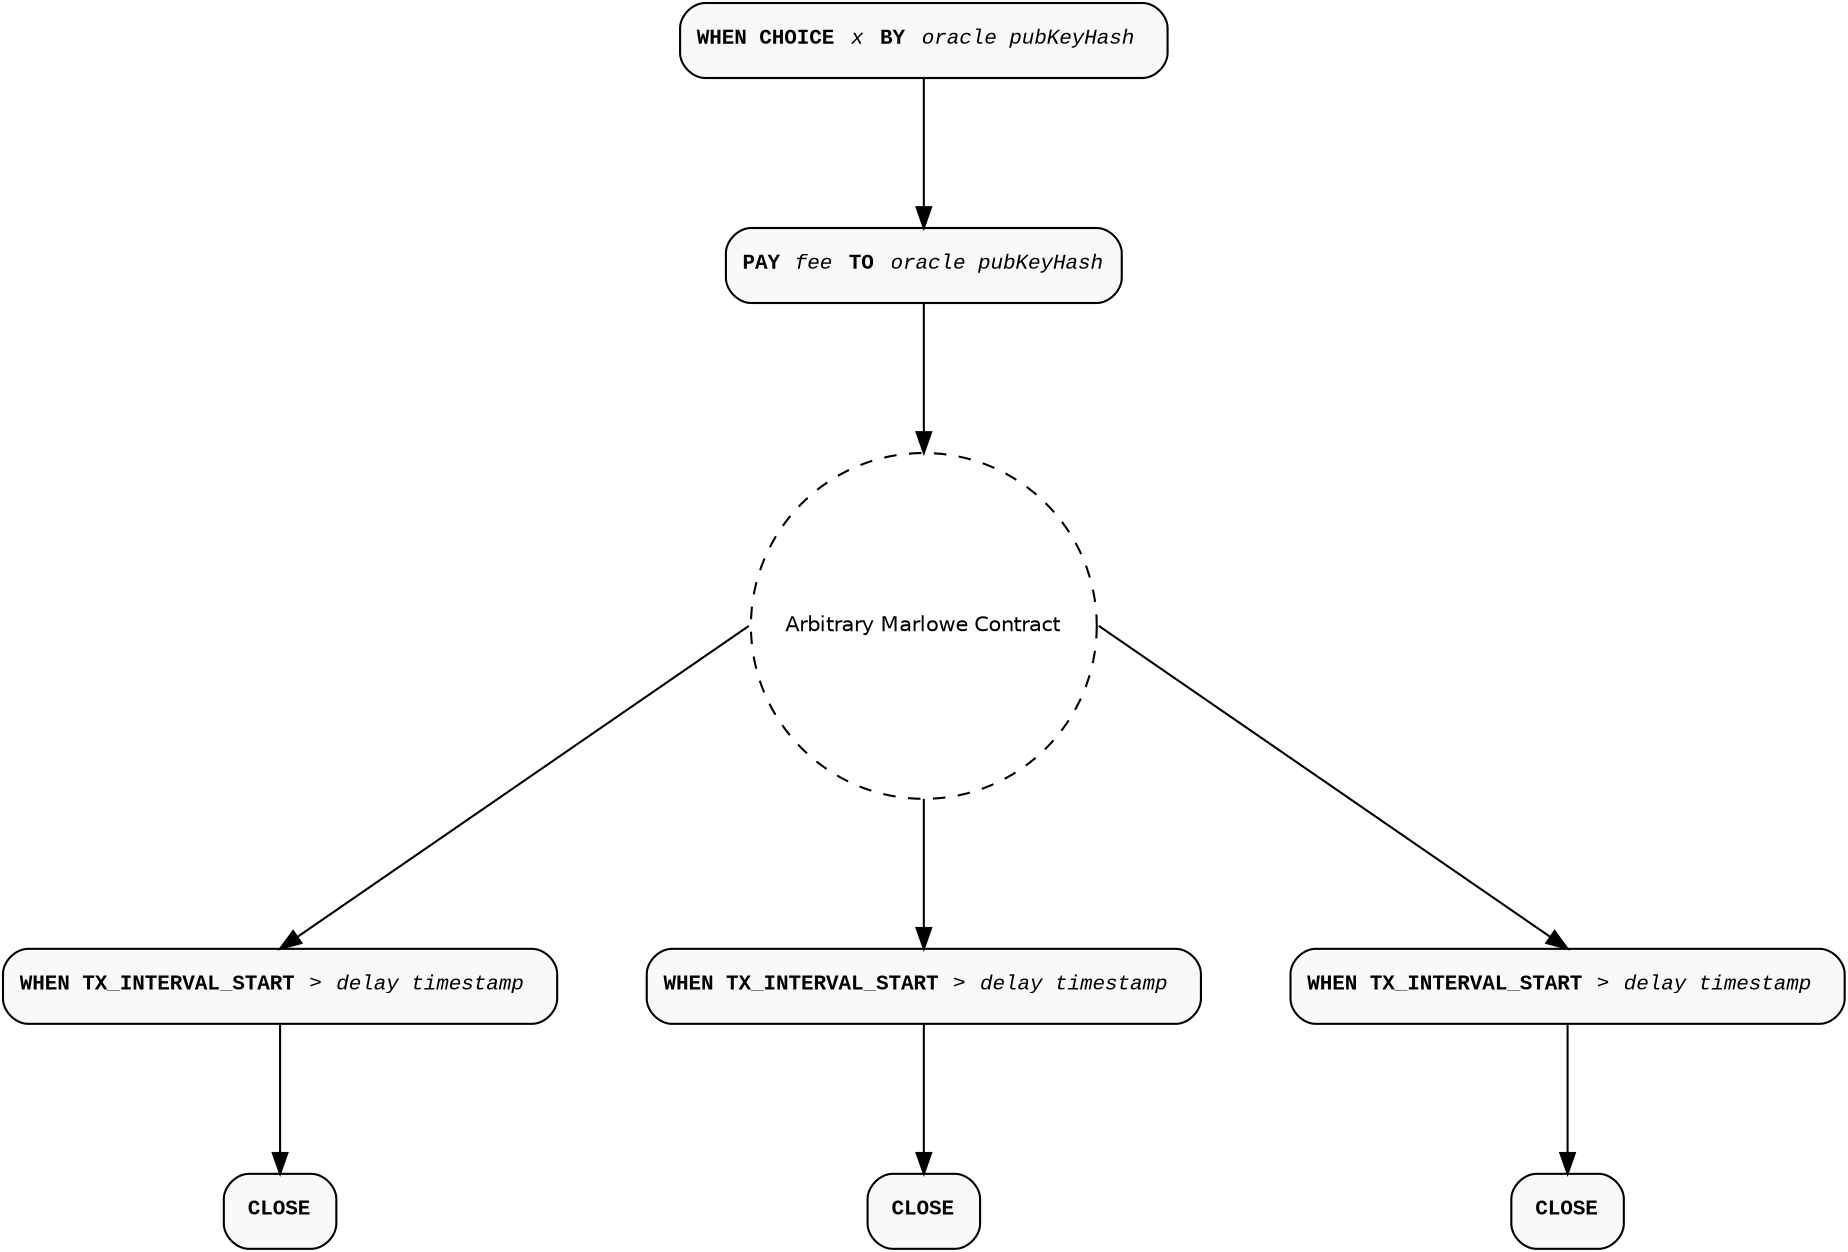 digraph MarloweRequestDelay {
  rankdir=TD;
  graph [pad="0.02", nodesep="0.6", ranksep="1", splines="line"];
  node [shape=rect, style="filled, rounded", fillcolor="#f9f9f9", fontname="Courier New", fontsize="10"];
  edge [tailport="s", headport="n", color="#aaa", fontname="Courier New", fontsize="10"];

  OracleChoiceStep [label=<<b>WHEN CHOICE</b> <i>x</i> <b>BY</b> <i>oracle pubKeyHash</i> > color="#aaa" ];

  PayStep [label=<<b>PAY </b><i>fee</i> <b>TO</b> <i>oracle pubKeyHash</i>> color="#aaa" ];

  OracleChoiceStep -> PayStep;

  ContinuationThread [shape=circle, labelloc="c", labeljust="c", style="dashed,rounded", color="#aaa" fillcolor="white", fontname="Helvetica", margin="0.05", padding="10", label=<Arbitrary Marlowe Contract>];

  PayStep -> ContinuationThread;

  DelayStep1 [label=<<b>WHEN TX_INTERVAL_START</b> &gt; <i>delay timestamp</i> > color="#aaa" ];

  ContinuationThread -> DelayStep1 [tailport="e"];

  DelayStep2 [label=<<b>WHEN TX_INTERVAL_START</b> &gt; <i>delay timestamp</i> > color="#aaa" ];

  ContinuationThread -> DelayStep2;

  DelayStep3 [label=<<b>WHEN TX_INTERVAL_START</b> &gt; <i>delay timestamp</i> > color="#aaa" ];

  ContinuationThread -> DelayStep3 [tailport="w"];

  CloseStep1 [label=<<b>CLOSE</b>> color="#aaa" ];

  DelayStep1 -> CloseStep1;

  CloseStep2 [label=<<b>CLOSE</b>> color="#aaa" ];

  DelayStep2 -> CloseStep2;

  CloseStep3 [label=<<b>CLOSE</b>> color="#aaa" ];

  DelayStep3 -> CloseStep3;

}
